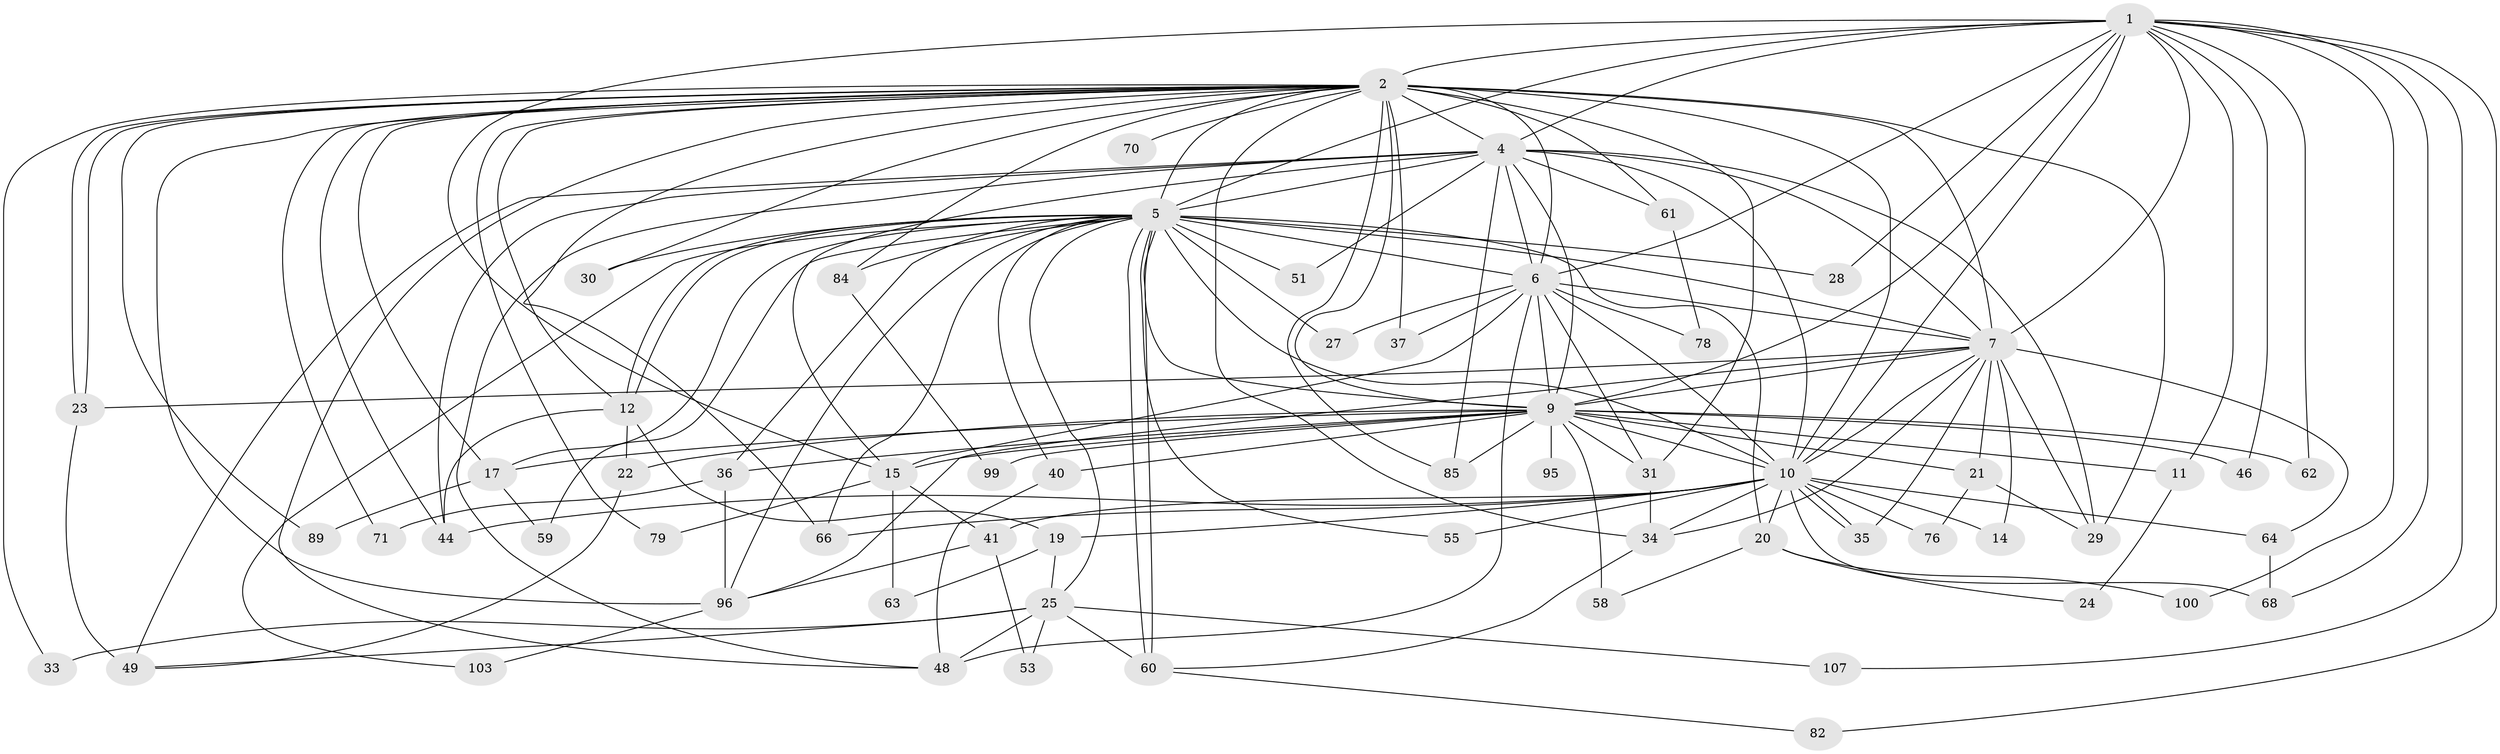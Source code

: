 // original degree distribution, {19: 0.015873015873015872, 26: 0.007936507936507936, 24: 0.015873015873015872, 23: 0.007936507936507936, 33: 0.007936507936507936, 16: 0.007936507936507936, 13: 0.007936507936507936, 25: 0.007936507936507936, 3: 0.19047619047619047, 6: 0.015873015873015872, 2: 0.5079365079365079, 7: 0.007936507936507936, 4: 0.11904761904761904, 5: 0.07142857142857142, 8: 0.007936507936507936}
// Generated by graph-tools (version 1.1) at 2025/14/03/09/25 04:14:17]
// undirected, 63 vertices, 162 edges
graph export_dot {
graph [start="1"]
  node [color=gray90,style=filled];
  1;
  2 [super="+16+92+45+8+3"];
  4 [super="+104+102+110+43"];
  5 [super="+72+50+39"];
  6;
  7 [super="+47+88+65"];
  9 [super="+18"];
  10 [super="+91"];
  11;
  12;
  14;
  15 [super="+93"];
  17 [super="+98+52"];
  19;
  20;
  21;
  22;
  23 [super="+120"];
  24;
  25;
  27;
  28;
  29 [super="+94"];
  30;
  31 [super="+42+77"];
  33;
  34 [super="+67"];
  35;
  36;
  37 [super="+108"];
  40;
  41 [super="+116"];
  44 [super="+83+121"];
  46;
  48 [super="+81"];
  49 [super="+113+118"];
  51;
  53;
  55 [super="+75"];
  58 [super="+115"];
  59;
  60 [super="+69"];
  61;
  62;
  63;
  64;
  66 [super="+87"];
  68 [super="+123"];
  70;
  71;
  76;
  78;
  79;
  82;
  84;
  85 [super="+109+117"];
  89;
  95;
  96 [super="+97+112"];
  99;
  100;
  103;
  107;
  1 -- 2 [weight=4];
  1 -- 4;
  1 -- 5;
  1 -- 6;
  1 -- 7;
  1 -- 9;
  1 -- 10;
  1 -- 11;
  1 -- 15;
  1 -- 28;
  1 -- 46;
  1 -- 62;
  1 -- 68;
  1 -- 82;
  1 -- 100;
  1 -- 107;
  2 -- 4 [weight=7];
  2 -- 5 [weight=6];
  2 -- 6 [weight=3];
  2 -- 7 [weight=5];
  2 -- 9 [weight=4];
  2 -- 10 [weight=4];
  2 -- 23 [weight=2];
  2 -- 23;
  2 -- 33;
  2 -- 37 [weight=2];
  2 -- 66 [weight=2];
  2 -- 71;
  2 -- 84;
  2 -- 17 [weight=2];
  2 -- 30;
  2 -- 44 [weight=2];
  2 -- 61;
  2 -- 29 [weight=2];
  2 -- 34 [weight=2];
  2 -- 70;
  2 -- 12;
  2 -- 79;
  2 -- 85;
  2 -- 89;
  2 -- 31 [weight=2];
  2 -- 96 [weight=2];
  2 -- 48;
  4 -- 5 [weight=2];
  4 -- 6 [weight=2];
  4 -- 7 [weight=2];
  4 -- 9 [weight=2];
  4 -- 10;
  4 -- 29;
  4 -- 49;
  4 -- 51;
  4 -- 61;
  4 -- 85;
  4 -- 15;
  4 -- 48;
  4 -- 44;
  5 -- 6;
  5 -- 7 [weight=2];
  5 -- 9;
  5 -- 10;
  5 -- 12;
  5 -- 12;
  5 -- 20;
  5 -- 25;
  5 -- 27;
  5 -- 28;
  5 -- 30;
  5 -- 36;
  5 -- 40;
  5 -- 51;
  5 -- 55;
  5 -- 59;
  5 -- 60;
  5 -- 60;
  5 -- 84;
  5 -- 103;
  5 -- 66;
  5 -- 17 [weight=2];
  5 -- 96;
  6 -- 7;
  6 -- 9;
  6 -- 10;
  6 -- 15;
  6 -- 27;
  6 -- 48;
  6 -- 78;
  6 -- 37;
  6 -- 31;
  7 -- 9;
  7 -- 10;
  7 -- 14;
  7 -- 21;
  7 -- 64;
  7 -- 29;
  7 -- 23;
  7 -- 35;
  7 -- 96;
  7 -- 34;
  9 -- 10 [weight=2];
  9 -- 11;
  9 -- 17 [weight=2];
  9 -- 21;
  9 -- 22;
  9 -- 36;
  9 -- 40;
  9 -- 46;
  9 -- 62;
  9 -- 85 [weight=2];
  9 -- 95 [weight=2];
  9 -- 99;
  9 -- 58 [weight=2];
  9 -- 31;
  9 -- 15;
  10 -- 14;
  10 -- 19;
  10 -- 20;
  10 -- 34;
  10 -- 35;
  10 -- 35;
  10 -- 41;
  10 -- 55 [weight=2];
  10 -- 64;
  10 -- 76;
  10 -- 66;
  10 -- 44;
  10 -- 68;
  11 -- 24;
  12 -- 19;
  12 -- 22;
  12 -- 44;
  15 -- 41;
  15 -- 63;
  15 -- 79;
  17 -- 89;
  17 -- 59;
  19 -- 25;
  19 -- 63;
  20 -- 24;
  20 -- 58;
  20 -- 100;
  21 -- 76;
  21 -- 29;
  22 -- 49;
  23 -- 49;
  25 -- 33;
  25 -- 48;
  25 -- 53;
  25 -- 107;
  25 -- 60;
  25 -- 49;
  31 -- 34;
  34 -- 60;
  36 -- 71;
  36 -- 96;
  40 -- 48;
  41 -- 53;
  41 -- 96;
  60 -- 82;
  61 -- 78;
  64 -- 68;
  84 -- 99;
  96 -- 103;
}

